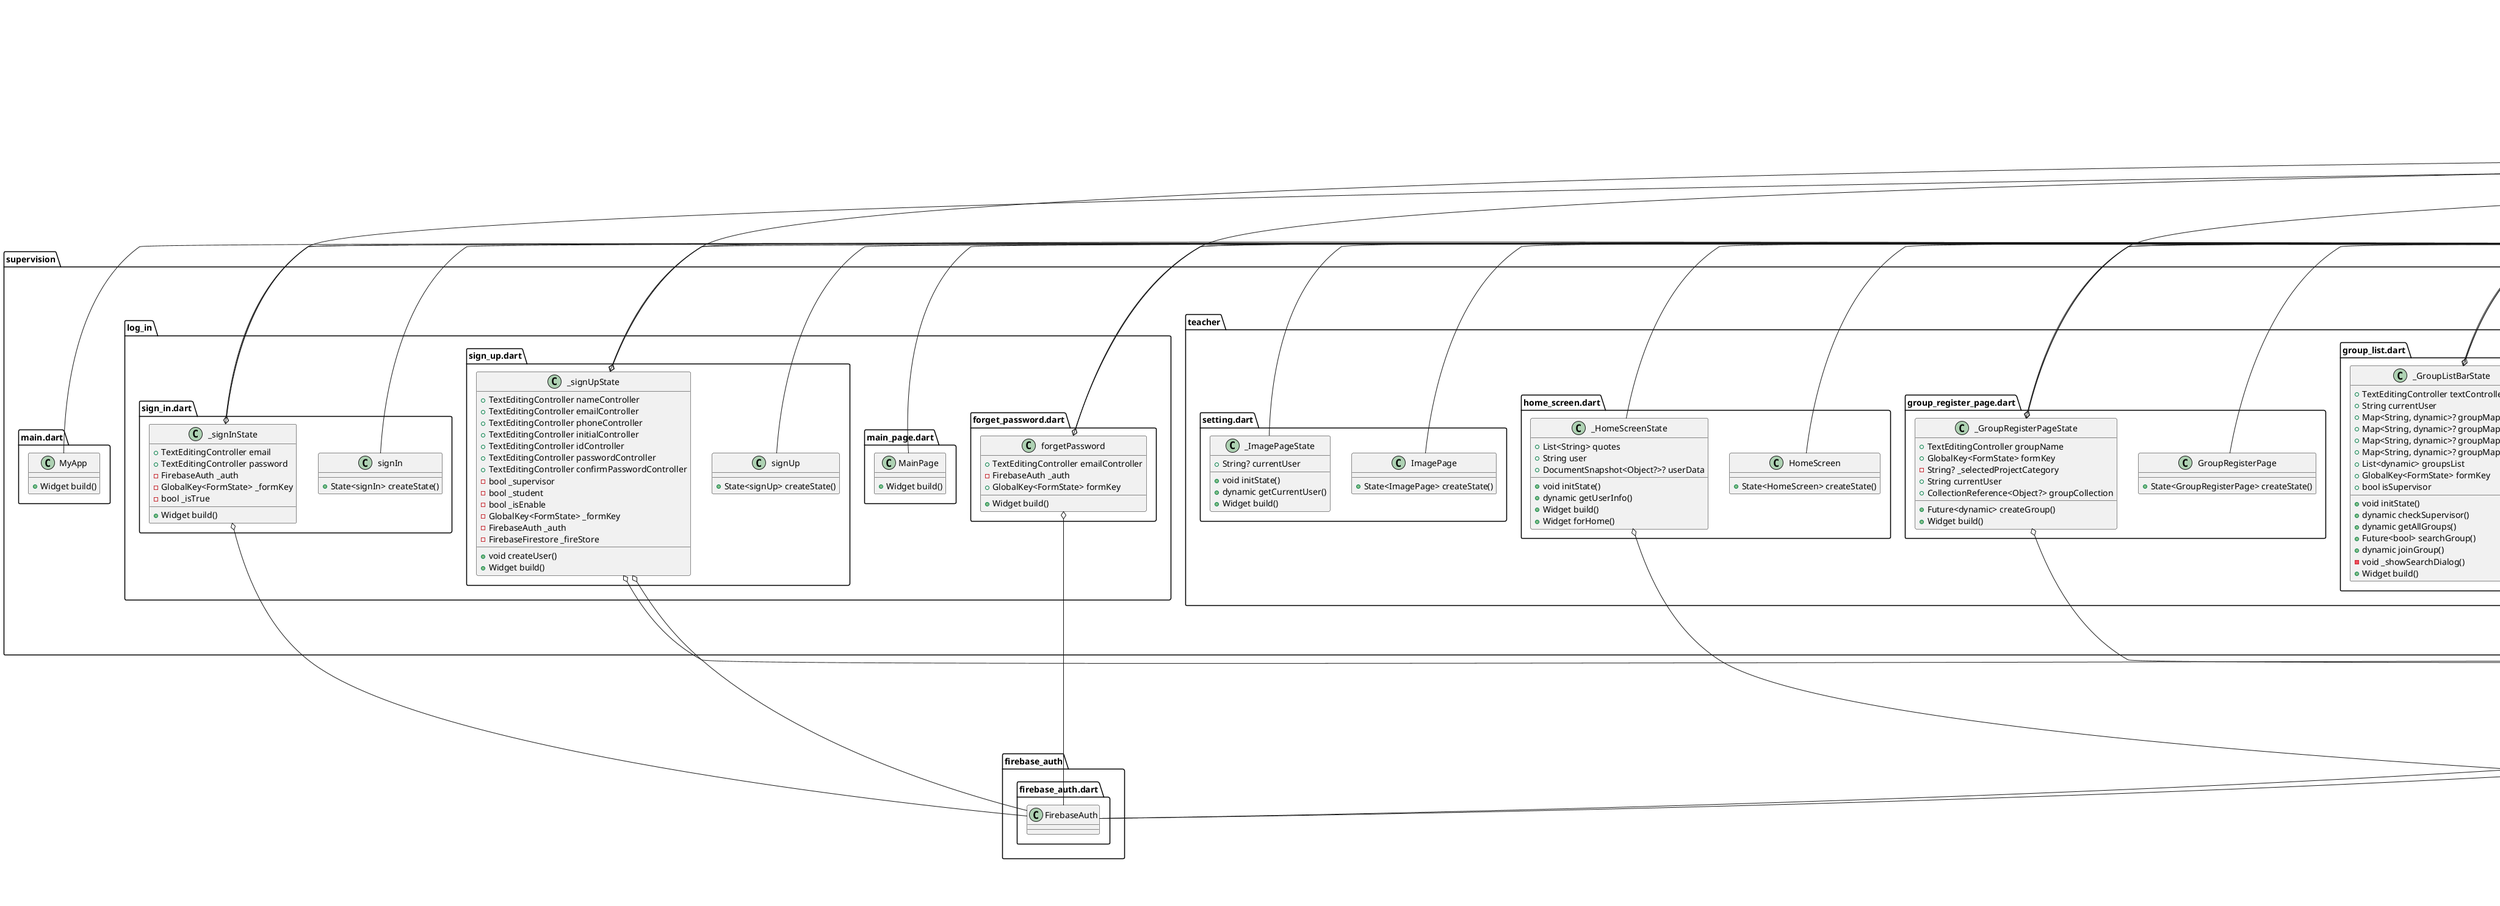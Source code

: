 @startuml
set namespaceSeparator ::

class "supervision::log_in::forget_password.dart::forgetPassword" {
  +TextEditingController emailController
  -FirebaseAuth _auth
  +GlobalKey<FormState> formKey
  +Widget build()
}

"supervision::log_in::forget_password.dart::forgetPassword" o-- "flutter::src::widgets::editable_text.dart::TextEditingController"
"supervision::log_in::forget_password.dart::forgetPassword" o-- "firebase_auth::firebase_auth.dart::FirebaseAuth"
"supervision::log_in::forget_password.dart::forgetPassword" o-- "flutter::src::widgets::framework.dart::GlobalKey<FormState>"
"flutter::src::widgets::framework.dart::StatelessWidget" <|-- "supervision::log_in::forget_password.dart::forgetPassword"

class "supervision::log_in::main_page.dart::MainPage" {
  +Widget build()
}

"flutter::src::widgets::framework.dart::StatelessWidget" <|-- "supervision::log_in::main_page.dart::MainPage"

class "supervision::log_in::sign_in.dart::signIn" {
  +State<signIn> createState()
}

"flutter::src::widgets::framework.dart::StatefulWidget" <|-- "supervision::log_in::sign_in.dart::signIn"

class "supervision::log_in::sign_in.dart::_signInState" {
  +TextEditingController email
  +TextEditingController password
  -FirebaseAuth _auth
  -GlobalKey<FormState> _formKey
  -bool _isTrue
  +Widget build()
}

"supervision::log_in::sign_in.dart::_signInState" o-- "flutter::src::widgets::editable_text.dart::TextEditingController"
"supervision::log_in::sign_in.dart::_signInState" o-- "firebase_auth::firebase_auth.dart::FirebaseAuth"
"supervision::log_in::sign_in.dart::_signInState" o-- "flutter::src::widgets::framework.dart::GlobalKey<FormState>"
"flutter::src::widgets::framework.dart::State" <|-- "supervision::log_in::sign_in.dart::_signInState"

class "supervision::log_in::sign_up.dart::signUp" {
  +State<signUp> createState()
}

"flutter::src::widgets::framework.dart::StatefulWidget" <|-- "supervision::log_in::sign_up.dart::signUp"

class "supervision::log_in::sign_up.dart::_signUpState" {
  +TextEditingController nameController
  +TextEditingController emailController
  +TextEditingController phoneController
  +TextEditingController initialController
  +TextEditingController idController
  +TextEditingController passwordController
  +TextEditingController confirmPasswordController
  -bool _supervisor
  -bool _student
  -bool _isEnable
  -GlobalKey<FormState> _formKey
  -FirebaseAuth _auth
  -FirebaseFirestore _fireStore
  +void createUser()
  +Widget build()
}

"supervision::log_in::sign_up.dart::_signUpState" o-- "flutter::src::widgets::editable_text.dart::TextEditingController"
"supervision::log_in::sign_up.dart::_signUpState" o-- "flutter::src::widgets::framework.dart::GlobalKey<FormState>"
"supervision::log_in::sign_up.dart::_signUpState" o-- "firebase_auth::firebase_auth.dart::FirebaseAuth"
"supervision::log_in::sign_up.dart::_signUpState" o-- "cloud_firestore::cloud_firestore.dart::FirebaseFirestore"
"flutter::src::widgets::framework.dart::State" <|-- "supervision::log_in::sign_up.dart::_signUpState"

class "supervision::main.dart::MyApp" {
  +Widget build()
}

"flutter::src::widgets::framework.dart::StatelessWidget" <|-- "supervision::main.dart::MyApp"

class "supervision::pages::app_settings::settings.dart::Settings" {
  +State<Settings> createState()
}

"flutter::src::widgets::framework.dart::StatefulWidget" <|-- "supervision::pages::app_settings::settings.dart::Settings"

class "supervision::pages::app_settings::settings.dart::_SettingsState" {
  +Widget build()
}

"flutter::src::widgets::framework.dart::State" <|-- "supervision::pages::app_settings::settings.dart::_SettingsState"

class "supervision::pages::attendance::attendance_marking.dart::AttendanceMarkingPage" {
  +List<dynamic> attendance
  +State<AttendanceMarkingPage> createState()
}

"flutter::src::widgets::framework.dart::StatefulWidget" <|-- "supervision::pages::attendance::attendance_marking.dart::AttendanceMarkingPage"

class "supervision::pages::attendance::attendance_marking.dart::_AttendanceMarkingPageState" {
  +Map<dynamic, int> attendanceCount
  +TextEditingController markController
  +GlobalKey<FormState> formKey
  +int mark
  +void initState()
  +dynamic calculateAttendance()
  +Widget build()
}

"supervision::pages::attendance::attendance_marking.dart::_AttendanceMarkingPageState" o-- "flutter::src::widgets::editable_text.dart::TextEditingController"
"supervision::pages::attendance::attendance_marking.dart::_AttendanceMarkingPageState" o-- "flutter::src::widgets::framework.dart::GlobalKey<FormState>"
"flutter::src::widgets::framework.dart::State" <|-- "supervision::pages::attendance::attendance_marking.dart::_AttendanceMarkingPageState"

class "supervision::pages::attendance::attendance_view.dart::AttendanceView" {
  +String groupId
  +State<AttendanceView> createState()
}

"flutter::src::widgets::framework.dart::StatefulWidget" <|-- "supervision::pages::attendance::attendance_view.dart::AttendanceView"

class "supervision::pages::attendance::attendance_view.dart::_AttendanceViewState" {
  +CollectionReference<Object?> collectionReference
  +FirebaseFirestore fireStore
  +List<dynamic> takenAttendance
  +List<dynamic> dates
  +int numberOfStudent
  +void initState()
  +dynamic getAttendance()
  +Widget build()
}

"supervision::pages::attendance::attendance_view.dart::_AttendanceViewState" o-- "cloud_firestore::cloud_firestore.dart::CollectionReference<Object>"
"supervision::pages::attendance::attendance_view.dart::_AttendanceViewState" o-- "cloud_firestore::cloud_firestore.dart::FirebaseFirestore"
"flutter::src::widgets::framework.dart::State" <|-- "supervision::pages::attendance::attendance_view.dart::_AttendanceViewState"

class "supervision::pages::attendance::attendence_page.dart::AttendancePage" {
  +String groupId
  +State<AttendancePage> createState()
}

"flutter::src::widgets::framework.dart::StatefulWidget" <|-- "supervision::pages::attendance::attendence_page.dart::AttendancePage"

class "supervision::pages::attendance::attendence_page.dart::_AttendancePageState" {
  +TextEditingController dateInputController
  +String currentUser
  +CollectionReference<Object?> collectionReference
  +List<dynamic> attendanceList
  +GlobalKey<FormState> formKey
  +bool isSupervisor
  +void initState()
  +dynamic getAllStudents()
  +dynamic provideAttendance()
  +dynamic selectDate()
  +Widget build()
}

"supervision::pages::attendance::attendence_page.dart::_AttendancePageState" o-- "flutter::src::widgets::editable_text.dart::TextEditingController"
"supervision::pages::attendance::attendence_page.dart::_AttendancePageState" o-- "cloud_firestore::cloud_firestore.dart::CollectionReference<Object>"
"supervision::pages::attendance::attendence_page.dart::_AttendancePageState" o-- "flutter::src::widgets::framework.dart::GlobalKey<FormState>"
"flutter::src::widgets::framework.dart::State" <|-- "supervision::pages::attendance::attendence_page.dart::_AttendancePageState"

class "supervision::pages::chats::chat_page.dart::ChatPage" {
  +String groupId
  +State<ChatPage> createState()
}

"flutter::src::widgets::framework.dart::StatefulWidget" <|-- "supervision::pages::chats::chat_page.dart::ChatPage"

class "supervision::pages::chats::chat_page.dart::_ChatPageState" {
  -TextEditingController _message
  -ScrollController _scrollController
  -FirebaseFirestore _firestore
  +String currentUser
  +CollectionReference<Object?> collectionReference
  +String userName
  +void initState()
  +dynamic refresh()
  +dynamic getUser()
  +void onSendMessage()
  +Widget build()
  +Widget messageTile()
}

"supervision::pages::chats::chat_page.dart::_ChatPageState" o-- "flutter::src::widgets::editable_text.dart::TextEditingController"
"supervision::pages::chats::chat_page.dart::_ChatPageState" o-- "flutter::src::widgets::scroll_controller.dart::ScrollController"
"supervision::pages::chats::chat_page.dart::_ChatPageState" o-- "cloud_firestore::cloud_firestore.dart::FirebaseFirestore"
"supervision::pages::chats::chat_page.dart::_ChatPageState" o-- "cloud_firestore::cloud_firestore.dart::CollectionReference<Object>"
"flutter::src::widgets::framework.dart::State" <|-- "supervision::pages::chats::chat_page.dart::_ChatPageState"

class "supervision::pages::files::files_page.dart::FilesPage" {
  +String groupId
  +State<FilesPage> createState()
}

"flutter::src::widgets::framework.dart::StatefulWidget" <|-- "supervision::pages::files::files_page.dart::FilesPage"

class "supervision::pages::files::files_page.dart::_FilesPageState" {
  +PlatformFile? pickedFile
  +UploadTask? uploadTask
  +Future<ListResult> futureFiles
  +Dio dio
  +double progress
  +void initState()
  +dynamic getListOfFiles()
  +Future<dynamic> deleteFile()
  +Future<void> downloadFile()
  +Future<bool> requestPermission()
  +Future<dynamic> uploadFile()
  +Future<dynamic> selectFile()
  +Widget build()
}

"supervision::pages::files::files_page.dart::_FilesPageState" o-- "file_picker::src::platform_file.dart::PlatformFile"
"supervision::pages::files::files_page.dart::_FilesPageState" o-- "firebase_storage::firebase_storage.dart::UploadTask"
"supervision::pages::files::files_page.dart::_FilesPageState" o-- "dio::src::dio.dart::Dio"
"flutter::src::widgets::framework.dart::State" <|-- "supervision::pages::files::files_page.dart::_FilesPageState"

class "supervision::pages::initial_page.dart::InitialPage" {
  +String groupId
  +String groupName
  +State<InitialPage> createState()
}

"flutter::src::widgets::framework.dart::StatefulWidget" <|-- "supervision::pages::initial_page.dart::InitialPage"

class "supervision::pages::initial_page.dart::_InitialPageState" {
  +Widget build()
}

"flutter::src::widgets::framework.dart::State" <|-- "supervision::pages::initial_page.dart::_InitialPageState"

class "supervision::pages::tasks::task_view.dart::TaskPage" {
  +String groupId
  +_TaskPageState createState()
}

"flutter::src::widgets::framework.dart::StatefulWidget" <|-- "supervision::pages::tasks::task_view.dart::TaskPage"

class "supervision::pages::tasks::task_view.dart::_TaskPageState" {
  +List<dynamic>? taskList
  +TextEditingController taskController
  +TextEditingController dateInputController
  +GlobalKey<FormState> formKey
  +DateTime selectedDate
  +CollectionReference<Object?> collectionReference
  +String currentUser
  +bool isSupervisor
  +void initState()
  +dynamic getAllTasks()
  +dynamic addTask()
  +dynamic updateTaskStatus()
  -dynamic _showDialog()
  +Widget build()
}

"supervision::pages::tasks::task_view.dart::_TaskPageState" o-- "flutter::src::widgets::editable_text.dart::TextEditingController"
"supervision::pages::tasks::task_view.dart::_TaskPageState" o-- "flutter::src::widgets::framework.dart::GlobalKey<FormState>"
"supervision::pages::tasks::task_view.dart::_TaskPageState" o-- "cloud_firestore::cloud_firestore.dart::CollectionReference<Object>"
"flutter::src::widgets::framework.dart::State" <|-- "supervision::pages::tasks::task_view.dart::_TaskPageState"

class "supervision::profile::edit_profile_screen.dart::EditProfileScreen" {
  +dynamic data
  +Widget build()
}

"flutter::src::widgets::framework.dart::StatelessWidget" <|-- "supervision::profile::edit_profile_screen.dart::EditProfileScreen"

class "supervision::profile::firestore_services.dart::FirestoreServices" {
  {static} +dynamic getUser()
}

class "supervision::profile::profile_controller.dart::ProfileController" {
  +RxString profileImgPath
  +String profileImageLink
  +RxBool isloading
  +TextEditingController nameController
  +TextEditingController oldpassController
  +TextEditingController newpassController
  +TextEditingController emailController
  +TextEditingController phoneController
  -FirebaseAuth _auth
  -FirebaseFirestore _firestore
  +dynamic changeImage()
  +dynamic uploadProfileImage()
  +dynamic updateProfile()
  +dynamic updatePass()
  +dynamic changeAuthPassword()
}

"supervision::profile::profile_controller.dart::ProfileController" o-- "get::get_rx::src::rx_types::rx_types.dart::RxString"
"supervision::profile::profile_controller.dart::ProfileController" o-- "get::get_rx::src::rx_types::rx_types.dart::RxBool"
"supervision::profile::profile_controller.dart::ProfileController" o-- "flutter::src::widgets::editable_text.dart::TextEditingController"
"supervision::profile::profile_controller.dart::ProfileController" o-- "firebase_auth::firebase_auth.dart::FirebaseAuth"
"supervision::profile::profile_controller.dart::ProfileController" o-- "cloud_firestore::cloud_firestore.dart::FirebaseFirestore"
"get::get_state_manager::src::simple::get_controllers.dart::GetxController" <|-- "supervision::profile::profile_controller.dart::ProfileController"

class "supervision::profile::profile_screen.dart::ProfileScreen" {
  -FirebaseAuth _auth
  +Widget build()
}

"supervision::profile::profile_screen.dart::ProfileScreen" o-- "firebase_auth::firebase_auth.dart::FirebaseAuth"
"flutter::src::widgets::framework.dart::StatelessWidget" <|-- "supervision::profile::profile_screen.dart::ProfileScreen"

class "supervision::schedule::meeting.dart::Meeting" {
  +DateTime? from
  +DateTime? to
  +String? eventName
  +bool isAllDay
  +Color background
}

"supervision::schedule::meeting.dart::Meeting" o-- "dart::ui::Color"

class "supervision::schedule::meeting_data_source.dart::MeetingDataSource" {
  +DateTime getStartTime()
  +DateTime getEndTime()
  +bool isAllDay()
  +Color getColor()
  +String getSubject()
}

"syncfusion_flutter_calendar::src::calendar::appointment_engine::calendar_datasource.dart::CalendarDataSource" <|--"supervision::schedule::meeting_data_source.dart::MeetingDataSource"

class "supervision::schedule::routine_page.dart::RoutinePage" {
  +bool isSupervisor
  +State<RoutinePage> createState()
}

"flutter::src::widgets::framework.dart::StatefulWidget" <|-- "supervision::schedule::routine_page.dart::RoutinePage"

class "supervision::schedule::routine_page.dart::_RoutinePageState" {
  +PlatformFile? pickedFile
  +String url
  +GlobalKey<FormState> formKey
  +TextEditingController superVisorInitialInput
  +String superVisorInitial
  +String currentUser
  +void getFile()
  +void initState()
  +dynamic checkSupervisor()
  +Future<dynamic> uploadFile()
  +Future<dynamic> selectFile()
  +Widget build()
}

"supervision::schedule::routine_page.dart::_RoutinePageState" o-- "file_picker::src::platform_file.dart::PlatformFile"
"supervision::schedule::routine_page.dart::_RoutinePageState" o-- "flutter::src::widgets::framework.dart::GlobalKey<FormState>"
"supervision::schedule::routine_page.dart::_RoutinePageState" o-- "flutter::src::widgets::editable_text.dart::TextEditingController"
"flutter::src::widgets::framework.dart::State" <|-- "supervision::schedule::routine_page.dart::_RoutinePageState"

class "supervision::schedule::schedule_page.dart::CalenderScreen" {
  +State<CalenderScreen> createState()
}

"flutter::src::widgets::framework.dart::StatefulWidget" <|-- "supervision::schedule::schedule_page.dart::CalenderScreen"

class "supervision::schedule::schedule_page.dart::_CalenderScreenState" {
  +TextEditingController superVisorInitialInput
  +TextEditingController groupNameController
  +TextEditingController dateInputController
  +TextEditingController eventInputController
  +TextEditingController durationInputController
  +TextEditingController timeInputController
  +CollectionReference<Object?> userCollectionReference
  +CollectionReference<Object?> scheduleCollectionReference
  +String currentUser
  +GlobalKey<FormState> formKey
  +bool isSupervisor
  +String superVisorInitial
  +DateTime selectedDate
  +int selectedHour
  +int selectedMin
  +List<Meeting> meetings
  +void initState()
  +dynamic checkSupervisor()
  +void setData()
  +void getData()
  -dynamic _showDialog()
  +Widget build()
}

"supervision::schedule::schedule_page.dart::_CalenderScreenState" o-- "flutter::src::widgets::editable_text.dart::TextEditingController"
"supervision::schedule::schedule_page.dart::_CalenderScreenState" o-- "cloud_firestore::cloud_firestore.dart::CollectionReference<Object>"
"supervision::schedule::schedule_page.dart::_CalenderScreenState" o-- "flutter::src::widgets::framework.dart::GlobalKey<FormState>"
"flutter::src::widgets::framework.dart::State" <|-- "supervision::schedule::schedule_page.dart::_CalenderScreenState"

class "supervision::schedule::view_appointments.dart::ViewAppointments" {
  +List<Meeting> meetings
  +String initial
  +State<ViewAppointments> createState()
}

"flutter::src::widgets::framework.dart::StatefulWidget" <|-- "supervision::schedule::view_appointments.dart::ViewAppointments"

class "supervision::schedule::view_appointments.dart::_ViewAppointmentsState" {
  +bool isComplete
  +List<dynamic> allMeeting
  +void initState()
  +dynamic getAllMeetings()
  +dynamic updateMeeting()
  +Widget build()
}

"flutter::src::widgets::framework.dart::State" <|-- "supervision::schedule::view_appointments.dart::_ViewAppointmentsState"

class "supervision::splash_screen::splash.dart::SplashScreen" {
  +Widget build()
}

"flutter::src::widgets::framework.dart::StatelessWidget" <|-- "supervision::splash_screen::splash.dart::SplashScreen"

class "supervision::teacher::group_info.dart::GroupInfoPage" {
  +String groupId
  +String groupName
  +State<GroupInfoPage> createState()
}

"flutter::src::widgets::framework.dart::StatefulWidget" <|-- "supervision::teacher::group_info.dart::GroupInfoPage"

class "supervision::teacher::group_info.dart::_GroupInfoPageState" {
  +String currentUser
  +CollectionReference<Object?> groupCollectionReference
  +CollectionReference<Object?> userCollectionReference
  +List<dynamic>? groupsList
  +List<dynamic>? membersList
  +List<String>? memberName
  +String admin
  +bool isSupervisor
  +void initState()
  +dynamic getAllMembers()
  +dynamic leaveGroup()
  +dynamic deleteGroup()
  +Widget build()
}

"supervision::teacher::group_info.dart::_GroupInfoPageState" o-- "cloud_firestore::cloud_firestore.dart::CollectionReference<Object>"
"flutter::src::widgets::framework.dart::State" <|-- "supervision::teacher::group_info.dart::_GroupInfoPageState"

class "supervision::teacher::group_list.dart::GroupListBar" {
  +State<GroupListBar> createState()
}

"flutter::src::widgets::framework.dart::StatefulWidget" <|-- "supervision::teacher::group_list.dart::GroupListBar"

class "supervision::teacher::group_list.dart::_GroupListBarState" {
  +TextEditingController textController
  +String currentUser
  +Map<String, dynamic>? groupMap
  +Map<String, dynamic>? groupMap_third
  +Map<String, dynamic>? groupMap_fourth
  +Map<String, dynamic>? groupMap_thesis
  +List<dynamic> groupsList
  +GlobalKey<FormState> formKey
  +bool isSupervisor
  +void initState()
  +dynamic checkSupervisor()
  +dynamic getAllGroups()
  +Future<bool> searchGroup()
  +dynamic joinGroup()
  -void _showSearchDialog()
  +Widget build()
}

"supervision::teacher::group_list.dart::_GroupListBarState" o-- "flutter::src::widgets::editable_text.dart::TextEditingController"
"supervision::teacher::group_list.dart::_GroupListBarState" o-- "flutter::src::widgets::framework.dart::GlobalKey<FormState>"
"flutter::src::widgets::framework.dart::State" <|-- "supervision::teacher::group_list.dart::_GroupListBarState"

class "supervision::teacher::group_register_page.dart::GroupRegisterPage" {
  +State<GroupRegisterPage> createState()
}

"flutter::src::widgets::framework.dart::StatefulWidget" <|-- "supervision::teacher::group_register_page.dart::GroupRegisterPage"

class "supervision::teacher::group_register_page.dart::_GroupRegisterPageState" {
  +TextEditingController groupName
  +GlobalKey<FormState> formKey
  -String? _selectedProjectCategory
  +String currentUser
  +CollectionReference<Object?> groupCollection
  +Future<dynamic> createGroup()
  +Widget build()
}

"supervision::teacher::group_register_page.dart::_GroupRegisterPageState" o-- "flutter::src::widgets::editable_text.dart::TextEditingController"
"supervision::teacher::group_register_page.dart::_GroupRegisterPageState" o-- "flutter::src::widgets::framework.dart::GlobalKey<FormState>"
"supervision::teacher::group_register_page.dart::_GroupRegisterPageState" o-- "cloud_firestore::cloud_firestore.dart::CollectionReference<Object>"
"flutter::src::widgets::framework.dart::State" <|-- "supervision::teacher::group_register_page.dart::_GroupRegisterPageState"

class "supervision::teacher::home_screen.dart::HomeScreen" {
  +State<HomeScreen> createState()
}

"flutter::src::widgets::framework.dart::StatefulWidget" <|-- "supervision::teacher::home_screen.dart::HomeScreen"

class "supervision::teacher::home_screen.dart::_HomeScreenState" {
  +List<String> quotes
  +String user
  +DocumentSnapshot<Object?>? userData
  +void initState()
  +dynamic getUserInfo()
  +Widget build()
  +Widget forHome()
}

"supervision::teacher::home_screen.dart::_HomeScreenState" o-- "cloud_firestore::cloud_firestore.dart::DocumentSnapshot<Object>"
"flutter::src::widgets::framework.dart::State" <|-- "supervision::teacher::home_screen.dart::_HomeScreenState"

class "supervision::teacher::setting.dart::ImagePage" {
  +State<ImagePage> createState()
}

"flutter::src::widgets::framework.dart::StatefulWidget" <|-- "supervision::teacher::setting.dart::ImagePage"

class "supervision::teacher::setting.dart::_ImagePageState" {
  +String? currentUser
  +void initState()
  +dynamic getCurrentUser()
  +Widget build()
}

"flutter::src::widgets::framework.dart::State" <|-- "supervision::teacher::setting.dart::_ImagePageState"

class "supervision::utility::bottom_navigation.dart::BottomNavigation" {
  +State<BottomNavigation> createState()
}

"flutter::src::widgets::framework.dart::StatefulWidget" <|-- "supervision::utility::bottom_navigation.dart::BottomNavigation"

class "supervision::utility::bottom_navigation.dart::_BottomNavigationState" {
  -int _currentIndex
  +List<Widget> tabs
  +Widget build()
}

"flutter::src::widgets::framework.dart::State" <|-- "supervision::utility::bottom_navigation.dart::_BottomNavigationState"

class "supervision::utility::logo.dart::Logo" {
  +double fontSize
  +double height
  +double width
  +Widget build()
}

"flutter::src::widgets::framework.dart::StatelessWidget" <|-- "supervision::utility::logo.dart::Logo"

class "supervision::utility::notifications.dart::Notifications" {
  +Widget build()
}

"flutter::src::widgets::framework.dart::StatelessWidget" <|-- "supervision::utility::notifications.dart::Notifications"

class "supervision::utility::reusable_button.dart::Button" {
  +String buttonName
  +dynamic Function() onPressed
  +Widget build()
}

"supervision::utility::reusable_button.dart::Button" o-- "null::dynamic Function()"
"flutter::src::widgets::framework.dart::StatelessWidget" <|-- "supervision::utility::reusable_button.dart::Button"

class "supervision::utility::text_field.dart::textField" {
  +String hint
  +Widget build()
}

"flutter::src::widgets::framework.dart::StatelessWidget" <|-- "supervision::utility::text_field.dart::textField"


@enduml